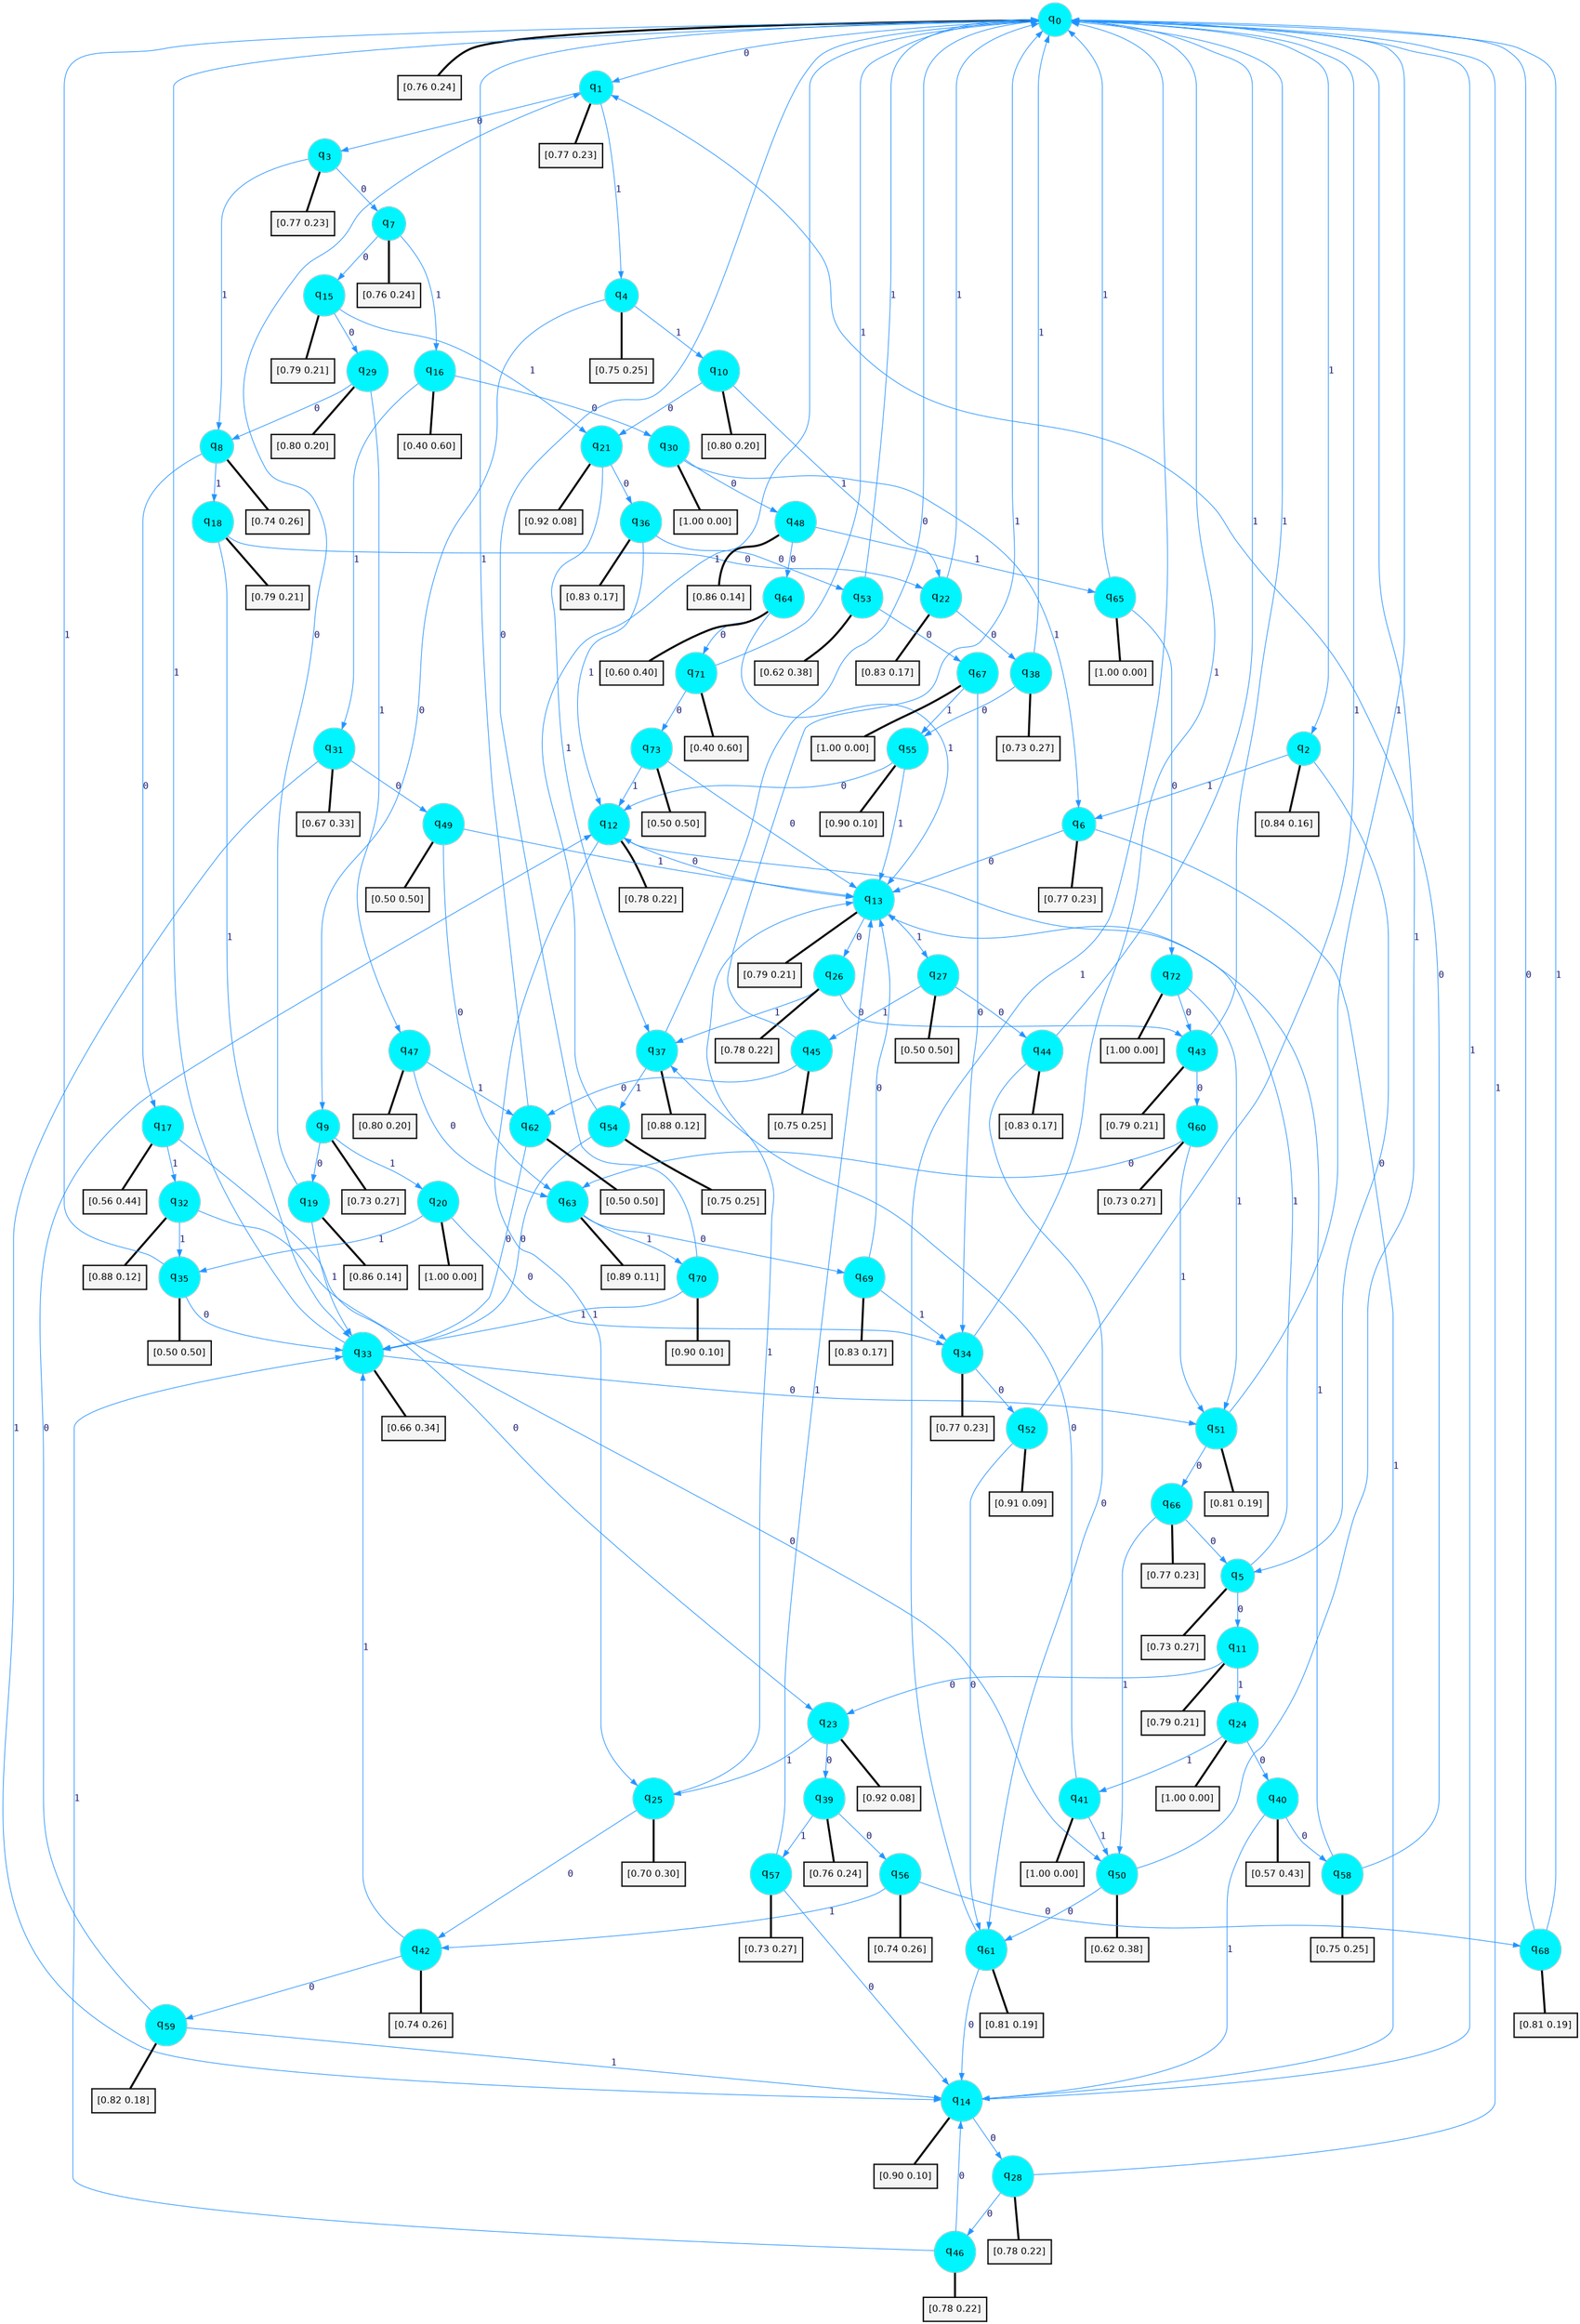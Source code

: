 digraph G {
graph [
bgcolor=transparent, dpi=300, rankdir=TD, size="40,25"];
node [
color=gray, fillcolor=turquoise1, fontcolor=black, fontname=Helvetica, fontsize=16, fontweight=bold, shape=circle, style=filled];
edge [
arrowsize=1, color=dodgerblue1, fontcolor=midnightblue, fontname=courier, fontweight=bold, penwidth=1, style=solid, weight=20];
0[label=<q<SUB>0</SUB>>];
1[label=<q<SUB>1</SUB>>];
2[label=<q<SUB>2</SUB>>];
3[label=<q<SUB>3</SUB>>];
4[label=<q<SUB>4</SUB>>];
5[label=<q<SUB>5</SUB>>];
6[label=<q<SUB>6</SUB>>];
7[label=<q<SUB>7</SUB>>];
8[label=<q<SUB>8</SUB>>];
9[label=<q<SUB>9</SUB>>];
10[label=<q<SUB>10</SUB>>];
11[label=<q<SUB>11</SUB>>];
12[label=<q<SUB>12</SUB>>];
13[label=<q<SUB>13</SUB>>];
14[label=<q<SUB>14</SUB>>];
15[label=<q<SUB>15</SUB>>];
16[label=<q<SUB>16</SUB>>];
17[label=<q<SUB>17</SUB>>];
18[label=<q<SUB>18</SUB>>];
19[label=<q<SUB>19</SUB>>];
20[label=<q<SUB>20</SUB>>];
21[label=<q<SUB>21</SUB>>];
22[label=<q<SUB>22</SUB>>];
23[label=<q<SUB>23</SUB>>];
24[label=<q<SUB>24</SUB>>];
25[label=<q<SUB>25</SUB>>];
26[label=<q<SUB>26</SUB>>];
27[label=<q<SUB>27</SUB>>];
28[label=<q<SUB>28</SUB>>];
29[label=<q<SUB>29</SUB>>];
30[label=<q<SUB>30</SUB>>];
31[label=<q<SUB>31</SUB>>];
32[label=<q<SUB>32</SUB>>];
33[label=<q<SUB>33</SUB>>];
34[label=<q<SUB>34</SUB>>];
35[label=<q<SUB>35</SUB>>];
36[label=<q<SUB>36</SUB>>];
37[label=<q<SUB>37</SUB>>];
38[label=<q<SUB>38</SUB>>];
39[label=<q<SUB>39</SUB>>];
40[label=<q<SUB>40</SUB>>];
41[label=<q<SUB>41</SUB>>];
42[label=<q<SUB>42</SUB>>];
43[label=<q<SUB>43</SUB>>];
44[label=<q<SUB>44</SUB>>];
45[label=<q<SUB>45</SUB>>];
46[label=<q<SUB>46</SUB>>];
47[label=<q<SUB>47</SUB>>];
48[label=<q<SUB>48</SUB>>];
49[label=<q<SUB>49</SUB>>];
50[label=<q<SUB>50</SUB>>];
51[label=<q<SUB>51</SUB>>];
52[label=<q<SUB>52</SUB>>];
53[label=<q<SUB>53</SUB>>];
54[label=<q<SUB>54</SUB>>];
55[label=<q<SUB>55</SUB>>];
56[label=<q<SUB>56</SUB>>];
57[label=<q<SUB>57</SUB>>];
58[label=<q<SUB>58</SUB>>];
59[label=<q<SUB>59</SUB>>];
60[label=<q<SUB>60</SUB>>];
61[label=<q<SUB>61</SUB>>];
62[label=<q<SUB>62</SUB>>];
63[label=<q<SUB>63</SUB>>];
64[label=<q<SUB>64</SUB>>];
65[label=<q<SUB>65</SUB>>];
66[label=<q<SUB>66</SUB>>];
67[label=<q<SUB>67</SUB>>];
68[label=<q<SUB>68</SUB>>];
69[label=<q<SUB>69</SUB>>];
70[label=<q<SUB>70</SUB>>];
71[label=<q<SUB>71</SUB>>];
72[label=<q<SUB>72</SUB>>];
73[label=<q<SUB>73</SUB>>];
74[label="[0.76 0.24]", shape=box,fontcolor=black, fontname=Helvetica, fontsize=14, penwidth=2, fillcolor=whitesmoke,color=black];
75[label="[0.77 0.23]", shape=box,fontcolor=black, fontname=Helvetica, fontsize=14, penwidth=2, fillcolor=whitesmoke,color=black];
76[label="[0.84 0.16]", shape=box,fontcolor=black, fontname=Helvetica, fontsize=14, penwidth=2, fillcolor=whitesmoke,color=black];
77[label="[0.77 0.23]", shape=box,fontcolor=black, fontname=Helvetica, fontsize=14, penwidth=2, fillcolor=whitesmoke,color=black];
78[label="[0.75 0.25]", shape=box,fontcolor=black, fontname=Helvetica, fontsize=14, penwidth=2, fillcolor=whitesmoke,color=black];
79[label="[0.73 0.27]", shape=box,fontcolor=black, fontname=Helvetica, fontsize=14, penwidth=2, fillcolor=whitesmoke,color=black];
80[label="[0.77 0.23]", shape=box,fontcolor=black, fontname=Helvetica, fontsize=14, penwidth=2, fillcolor=whitesmoke,color=black];
81[label="[0.76 0.24]", shape=box,fontcolor=black, fontname=Helvetica, fontsize=14, penwidth=2, fillcolor=whitesmoke,color=black];
82[label="[0.74 0.26]", shape=box,fontcolor=black, fontname=Helvetica, fontsize=14, penwidth=2, fillcolor=whitesmoke,color=black];
83[label="[0.73 0.27]", shape=box,fontcolor=black, fontname=Helvetica, fontsize=14, penwidth=2, fillcolor=whitesmoke,color=black];
84[label="[0.80 0.20]", shape=box,fontcolor=black, fontname=Helvetica, fontsize=14, penwidth=2, fillcolor=whitesmoke,color=black];
85[label="[0.79 0.21]", shape=box,fontcolor=black, fontname=Helvetica, fontsize=14, penwidth=2, fillcolor=whitesmoke,color=black];
86[label="[0.78 0.22]", shape=box,fontcolor=black, fontname=Helvetica, fontsize=14, penwidth=2, fillcolor=whitesmoke,color=black];
87[label="[0.79 0.21]", shape=box,fontcolor=black, fontname=Helvetica, fontsize=14, penwidth=2, fillcolor=whitesmoke,color=black];
88[label="[0.90 0.10]", shape=box,fontcolor=black, fontname=Helvetica, fontsize=14, penwidth=2, fillcolor=whitesmoke,color=black];
89[label="[0.79 0.21]", shape=box,fontcolor=black, fontname=Helvetica, fontsize=14, penwidth=2, fillcolor=whitesmoke,color=black];
90[label="[0.40 0.60]", shape=box,fontcolor=black, fontname=Helvetica, fontsize=14, penwidth=2, fillcolor=whitesmoke,color=black];
91[label="[0.56 0.44]", shape=box,fontcolor=black, fontname=Helvetica, fontsize=14, penwidth=2, fillcolor=whitesmoke,color=black];
92[label="[0.79 0.21]", shape=box,fontcolor=black, fontname=Helvetica, fontsize=14, penwidth=2, fillcolor=whitesmoke,color=black];
93[label="[0.86 0.14]", shape=box,fontcolor=black, fontname=Helvetica, fontsize=14, penwidth=2, fillcolor=whitesmoke,color=black];
94[label="[1.00 0.00]", shape=box,fontcolor=black, fontname=Helvetica, fontsize=14, penwidth=2, fillcolor=whitesmoke,color=black];
95[label="[0.92 0.08]", shape=box,fontcolor=black, fontname=Helvetica, fontsize=14, penwidth=2, fillcolor=whitesmoke,color=black];
96[label="[0.83 0.17]", shape=box,fontcolor=black, fontname=Helvetica, fontsize=14, penwidth=2, fillcolor=whitesmoke,color=black];
97[label="[0.92 0.08]", shape=box,fontcolor=black, fontname=Helvetica, fontsize=14, penwidth=2, fillcolor=whitesmoke,color=black];
98[label="[1.00 0.00]", shape=box,fontcolor=black, fontname=Helvetica, fontsize=14, penwidth=2, fillcolor=whitesmoke,color=black];
99[label="[0.70 0.30]", shape=box,fontcolor=black, fontname=Helvetica, fontsize=14, penwidth=2, fillcolor=whitesmoke,color=black];
100[label="[0.78 0.22]", shape=box,fontcolor=black, fontname=Helvetica, fontsize=14, penwidth=2, fillcolor=whitesmoke,color=black];
101[label="[0.50 0.50]", shape=box,fontcolor=black, fontname=Helvetica, fontsize=14, penwidth=2, fillcolor=whitesmoke,color=black];
102[label="[0.78 0.22]", shape=box,fontcolor=black, fontname=Helvetica, fontsize=14, penwidth=2, fillcolor=whitesmoke,color=black];
103[label="[0.80 0.20]", shape=box,fontcolor=black, fontname=Helvetica, fontsize=14, penwidth=2, fillcolor=whitesmoke,color=black];
104[label="[1.00 0.00]", shape=box,fontcolor=black, fontname=Helvetica, fontsize=14, penwidth=2, fillcolor=whitesmoke,color=black];
105[label="[0.67 0.33]", shape=box,fontcolor=black, fontname=Helvetica, fontsize=14, penwidth=2, fillcolor=whitesmoke,color=black];
106[label="[0.88 0.12]", shape=box,fontcolor=black, fontname=Helvetica, fontsize=14, penwidth=2, fillcolor=whitesmoke,color=black];
107[label="[0.66 0.34]", shape=box,fontcolor=black, fontname=Helvetica, fontsize=14, penwidth=2, fillcolor=whitesmoke,color=black];
108[label="[0.77 0.23]", shape=box,fontcolor=black, fontname=Helvetica, fontsize=14, penwidth=2, fillcolor=whitesmoke,color=black];
109[label="[0.50 0.50]", shape=box,fontcolor=black, fontname=Helvetica, fontsize=14, penwidth=2, fillcolor=whitesmoke,color=black];
110[label="[0.83 0.17]", shape=box,fontcolor=black, fontname=Helvetica, fontsize=14, penwidth=2, fillcolor=whitesmoke,color=black];
111[label="[0.88 0.12]", shape=box,fontcolor=black, fontname=Helvetica, fontsize=14, penwidth=2, fillcolor=whitesmoke,color=black];
112[label="[0.73 0.27]", shape=box,fontcolor=black, fontname=Helvetica, fontsize=14, penwidth=2, fillcolor=whitesmoke,color=black];
113[label="[0.76 0.24]", shape=box,fontcolor=black, fontname=Helvetica, fontsize=14, penwidth=2, fillcolor=whitesmoke,color=black];
114[label="[0.57 0.43]", shape=box,fontcolor=black, fontname=Helvetica, fontsize=14, penwidth=2, fillcolor=whitesmoke,color=black];
115[label="[1.00 0.00]", shape=box,fontcolor=black, fontname=Helvetica, fontsize=14, penwidth=2, fillcolor=whitesmoke,color=black];
116[label="[0.74 0.26]", shape=box,fontcolor=black, fontname=Helvetica, fontsize=14, penwidth=2, fillcolor=whitesmoke,color=black];
117[label="[0.79 0.21]", shape=box,fontcolor=black, fontname=Helvetica, fontsize=14, penwidth=2, fillcolor=whitesmoke,color=black];
118[label="[0.83 0.17]", shape=box,fontcolor=black, fontname=Helvetica, fontsize=14, penwidth=2, fillcolor=whitesmoke,color=black];
119[label="[0.75 0.25]", shape=box,fontcolor=black, fontname=Helvetica, fontsize=14, penwidth=2, fillcolor=whitesmoke,color=black];
120[label="[0.78 0.22]", shape=box,fontcolor=black, fontname=Helvetica, fontsize=14, penwidth=2, fillcolor=whitesmoke,color=black];
121[label="[0.80 0.20]", shape=box,fontcolor=black, fontname=Helvetica, fontsize=14, penwidth=2, fillcolor=whitesmoke,color=black];
122[label="[0.86 0.14]", shape=box,fontcolor=black, fontname=Helvetica, fontsize=14, penwidth=2, fillcolor=whitesmoke,color=black];
123[label="[0.50 0.50]", shape=box,fontcolor=black, fontname=Helvetica, fontsize=14, penwidth=2, fillcolor=whitesmoke,color=black];
124[label="[0.62 0.38]", shape=box,fontcolor=black, fontname=Helvetica, fontsize=14, penwidth=2, fillcolor=whitesmoke,color=black];
125[label="[0.81 0.19]", shape=box,fontcolor=black, fontname=Helvetica, fontsize=14, penwidth=2, fillcolor=whitesmoke,color=black];
126[label="[0.91 0.09]", shape=box,fontcolor=black, fontname=Helvetica, fontsize=14, penwidth=2, fillcolor=whitesmoke,color=black];
127[label="[0.62 0.38]", shape=box,fontcolor=black, fontname=Helvetica, fontsize=14, penwidth=2, fillcolor=whitesmoke,color=black];
128[label="[0.75 0.25]", shape=box,fontcolor=black, fontname=Helvetica, fontsize=14, penwidth=2, fillcolor=whitesmoke,color=black];
129[label="[0.90 0.10]", shape=box,fontcolor=black, fontname=Helvetica, fontsize=14, penwidth=2, fillcolor=whitesmoke,color=black];
130[label="[0.74 0.26]", shape=box,fontcolor=black, fontname=Helvetica, fontsize=14, penwidth=2, fillcolor=whitesmoke,color=black];
131[label="[0.73 0.27]", shape=box,fontcolor=black, fontname=Helvetica, fontsize=14, penwidth=2, fillcolor=whitesmoke,color=black];
132[label="[0.75 0.25]", shape=box,fontcolor=black, fontname=Helvetica, fontsize=14, penwidth=2, fillcolor=whitesmoke,color=black];
133[label="[0.82 0.18]", shape=box,fontcolor=black, fontname=Helvetica, fontsize=14, penwidth=2, fillcolor=whitesmoke,color=black];
134[label="[0.73 0.27]", shape=box,fontcolor=black, fontname=Helvetica, fontsize=14, penwidth=2, fillcolor=whitesmoke,color=black];
135[label="[0.81 0.19]", shape=box,fontcolor=black, fontname=Helvetica, fontsize=14, penwidth=2, fillcolor=whitesmoke,color=black];
136[label="[0.50 0.50]", shape=box,fontcolor=black, fontname=Helvetica, fontsize=14, penwidth=2, fillcolor=whitesmoke,color=black];
137[label="[0.89 0.11]", shape=box,fontcolor=black, fontname=Helvetica, fontsize=14, penwidth=2, fillcolor=whitesmoke,color=black];
138[label="[0.60 0.40]", shape=box,fontcolor=black, fontname=Helvetica, fontsize=14, penwidth=2, fillcolor=whitesmoke,color=black];
139[label="[1.00 0.00]", shape=box,fontcolor=black, fontname=Helvetica, fontsize=14, penwidth=2, fillcolor=whitesmoke,color=black];
140[label="[0.77 0.23]", shape=box,fontcolor=black, fontname=Helvetica, fontsize=14, penwidth=2, fillcolor=whitesmoke,color=black];
141[label="[1.00 0.00]", shape=box,fontcolor=black, fontname=Helvetica, fontsize=14, penwidth=2, fillcolor=whitesmoke,color=black];
142[label="[0.81 0.19]", shape=box,fontcolor=black, fontname=Helvetica, fontsize=14, penwidth=2, fillcolor=whitesmoke,color=black];
143[label="[0.83 0.17]", shape=box,fontcolor=black, fontname=Helvetica, fontsize=14, penwidth=2, fillcolor=whitesmoke,color=black];
144[label="[0.90 0.10]", shape=box,fontcolor=black, fontname=Helvetica, fontsize=14, penwidth=2, fillcolor=whitesmoke,color=black];
145[label="[0.40 0.60]", shape=box,fontcolor=black, fontname=Helvetica, fontsize=14, penwidth=2, fillcolor=whitesmoke,color=black];
146[label="[1.00 0.00]", shape=box,fontcolor=black, fontname=Helvetica, fontsize=14, penwidth=2, fillcolor=whitesmoke,color=black];
147[label="[0.50 0.50]", shape=box,fontcolor=black, fontname=Helvetica, fontsize=14, penwidth=2, fillcolor=whitesmoke,color=black];
0->1 [label=0];
0->2 [label=1];
0->74 [arrowhead=none, penwidth=3,color=black];
1->3 [label=0];
1->4 [label=1];
1->75 [arrowhead=none, penwidth=3,color=black];
2->5 [label=0];
2->6 [label=1];
2->76 [arrowhead=none, penwidth=3,color=black];
3->7 [label=0];
3->8 [label=1];
3->77 [arrowhead=none, penwidth=3,color=black];
4->9 [label=0];
4->10 [label=1];
4->78 [arrowhead=none, penwidth=3,color=black];
5->11 [label=0];
5->12 [label=1];
5->79 [arrowhead=none, penwidth=3,color=black];
6->13 [label=0];
6->14 [label=1];
6->80 [arrowhead=none, penwidth=3,color=black];
7->15 [label=0];
7->16 [label=1];
7->81 [arrowhead=none, penwidth=3,color=black];
8->17 [label=0];
8->18 [label=1];
8->82 [arrowhead=none, penwidth=3,color=black];
9->19 [label=0];
9->20 [label=1];
9->83 [arrowhead=none, penwidth=3,color=black];
10->21 [label=0];
10->22 [label=1];
10->84 [arrowhead=none, penwidth=3,color=black];
11->23 [label=0];
11->24 [label=1];
11->85 [arrowhead=none, penwidth=3,color=black];
12->13 [label=0];
12->25 [label=1];
12->86 [arrowhead=none, penwidth=3,color=black];
13->26 [label=0];
13->27 [label=1];
13->87 [arrowhead=none, penwidth=3,color=black];
14->28 [label=0];
14->0 [label=1];
14->88 [arrowhead=none, penwidth=3,color=black];
15->29 [label=0];
15->21 [label=1];
15->89 [arrowhead=none, penwidth=3,color=black];
16->30 [label=0];
16->31 [label=1];
16->90 [arrowhead=none, penwidth=3,color=black];
17->23 [label=0];
17->32 [label=1];
17->91 [arrowhead=none, penwidth=3,color=black];
18->22 [label=0];
18->33 [label=1];
18->92 [arrowhead=none, penwidth=3,color=black];
19->1 [label=0];
19->33 [label=1];
19->93 [arrowhead=none, penwidth=3,color=black];
20->34 [label=0];
20->35 [label=1];
20->94 [arrowhead=none, penwidth=3,color=black];
21->36 [label=0];
21->37 [label=1];
21->95 [arrowhead=none, penwidth=3,color=black];
22->38 [label=0];
22->0 [label=1];
22->96 [arrowhead=none, penwidth=3,color=black];
23->39 [label=0];
23->25 [label=1];
23->97 [arrowhead=none, penwidth=3,color=black];
24->40 [label=0];
24->41 [label=1];
24->98 [arrowhead=none, penwidth=3,color=black];
25->42 [label=0];
25->13 [label=1];
25->99 [arrowhead=none, penwidth=3,color=black];
26->43 [label=0];
26->37 [label=1];
26->100 [arrowhead=none, penwidth=3,color=black];
27->44 [label=0];
27->45 [label=1];
27->101 [arrowhead=none, penwidth=3,color=black];
28->46 [label=0];
28->0 [label=1];
28->102 [arrowhead=none, penwidth=3,color=black];
29->8 [label=0];
29->47 [label=1];
29->103 [arrowhead=none, penwidth=3,color=black];
30->48 [label=0];
30->6 [label=1];
30->104 [arrowhead=none, penwidth=3,color=black];
31->49 [label=0];
31->14 [label=1];
31->105 [arrowhead=none, penwidth=3,color=black];
32->50 [label=0];
32->35 [label=1];
32->106 [arrowhead=none, penwidth=3,color=black];
33->51 [label=0];
33->0 [label=1];
33->107 [arrowhead=none, penwidth=3,color=black];
34->52 [label=0];
34->0 [label=1];
34->108 [arrowhead=none, penwidth=3,color=black];
35->33 [label=0];
35->0 [label=1];
35->109 [arrowhead=none, penwidth=3,color=black];
36->53 [label=0];
36->12 [label=1];
36->110 [arrowhead=none, penwidth=3,color=black];
37->0 [label=0];
37->54 [label=1];
37->111 [arrowhead=none, penwidth=3,color=black];
38->55 [label=0];
38->0 [label=1];
38->112 [arrowhead=none, penwidth=3,color=black];
39->56 [label=0];
39->57 [label=1];
39->113 [arrowhead=none, penwidth=3,color=black];
40->58 [label=0];
40->14 [label=1];
40->114 [arrowhead=none, penwidth=3,color=black];
41->37 [label=0];
41->50 [label=1];
41->115 [arrowhead=none, penwidth=3,color=black];
42->59 [label=0];
42->33 [label=1];
42->116 [arrowhead=none, penwidth=3,color=black];
43->60 [label=0];
43->0 [label=1];
43->117 [arrowhead=none, penwidth=3,color=black];
44->61 [label=0];
44->0 [label=1];
44->118 [arrowhead=none, penwidth=3,color=black];
45->62 [label=0];
45->0 [label=1];
45->119 [arrowhead=none, penwidth=3,color=black];
46->14 [label=0];
46->33 [label=1];
46->120 [arrowhead=none, penwidth=3,color=black];
47->63 [label=0];
47->62 [label=1];
47->121 [arrowhead=none, penwidth=3,color=black];
48->64 [label=0];
48->65 [label=1];
48->122 [arrowhead=none, penwidth=3,color=black];
49->63 [label=0];
49->13 [label=1];
49->123 [arrowhead=none, penwidth=3,color=black];
50->61 [label=0];
50->0 [label=1];
50->124 [arrowhead=none, penwidth=3,color=black];
51->66 [label=0];
51->0 [label=1];
51->125 [arrowhead=none, penwidth=3,color=black];
52->61 [label=0];
52->0 [label=1];
52->126 [arrowhead=none, penwidth=3,color=black];
53->67 [label=0];
53->0 [label=1];
53->127 [arrowhead=none, penwidth=3,color=black];
54->33 [label=0];
54->0 [label=1];
54->128 [arrowhead=none, penwidth=3,color=black];
55->12 [label=0];
55->13 [label=1];
55->129 [arrowhead=none, penwidth=3,color=black];
56->68 [label=0];
56->42 [label=1];
56->130 [arrowhead=none, penwidth=3,color=black];
57->14 [label=0];
57->13 [label=1];
57->131 [arrowhead=none, penwidth=3,color=black];
58->1 [label=0];
58->13 [label=1];
58->132 [arrowhead=none, penwidth=3,color=black];
59->12 [label=0];
59->14 [label=1];
59->133 [arrowhead=none, penwidth=3,color=black];
60->63 [label=0];
60->51 [label=1];
60->134 [arrowhead=none, penwidth=3,color=black];
61->14 [label=0];
61->0 [label=1];
61->135 [arrowhead=none, penwidth=3,color=black];
62->33 [label=0];
62->0 [label=1];
62->136 [arrowhead=none, penwidth=3,color=black];
63->69 [label=0];
63->70 [label=1];
63->137 [arrowhead=none, penwidth=3,color=black];
64->71 [label=0];
64->13 [label=1];
64->138 [arrowhead=none, penwidth=3,color=black];
65->72 [label=0];
65->0 [label=1];
65->139 [arrowhead=none, penwidth=3,color=black];
66->5 [label=0];
66->50 [label=1];
66->140 [arrowhead=none, penwidth=3,color=black];
67->34 [label=0];
67->55 [label=1];
67->141 [arrowhead=none, penwidth=3,color=black];
68->0 [label=0];
68->0 [label=1];
68->142 [arrowhead=none, penwidth=3,color=black];
69->13 [label=0];
69->34 [label=1];
69->143 [arrowhead=none, penwidth=3,color=black];
70->0 [label=0];
70->33 [label=1];
70->144 [arrowhead=none, penwidth=3,color=black];
71->73 [label=0];
71->0 [label=1];
71->145 [arrowhead=none, penwidth=3,color=black];
72->43 [label=0];
72->51 [label=1];
72->146 [arrowhead=none, penwidth=3,color=black];
73->13 [label=0];
73->12 [label=1];
73->147 [arrowhead=none, penwidth=3,color=black];
}
